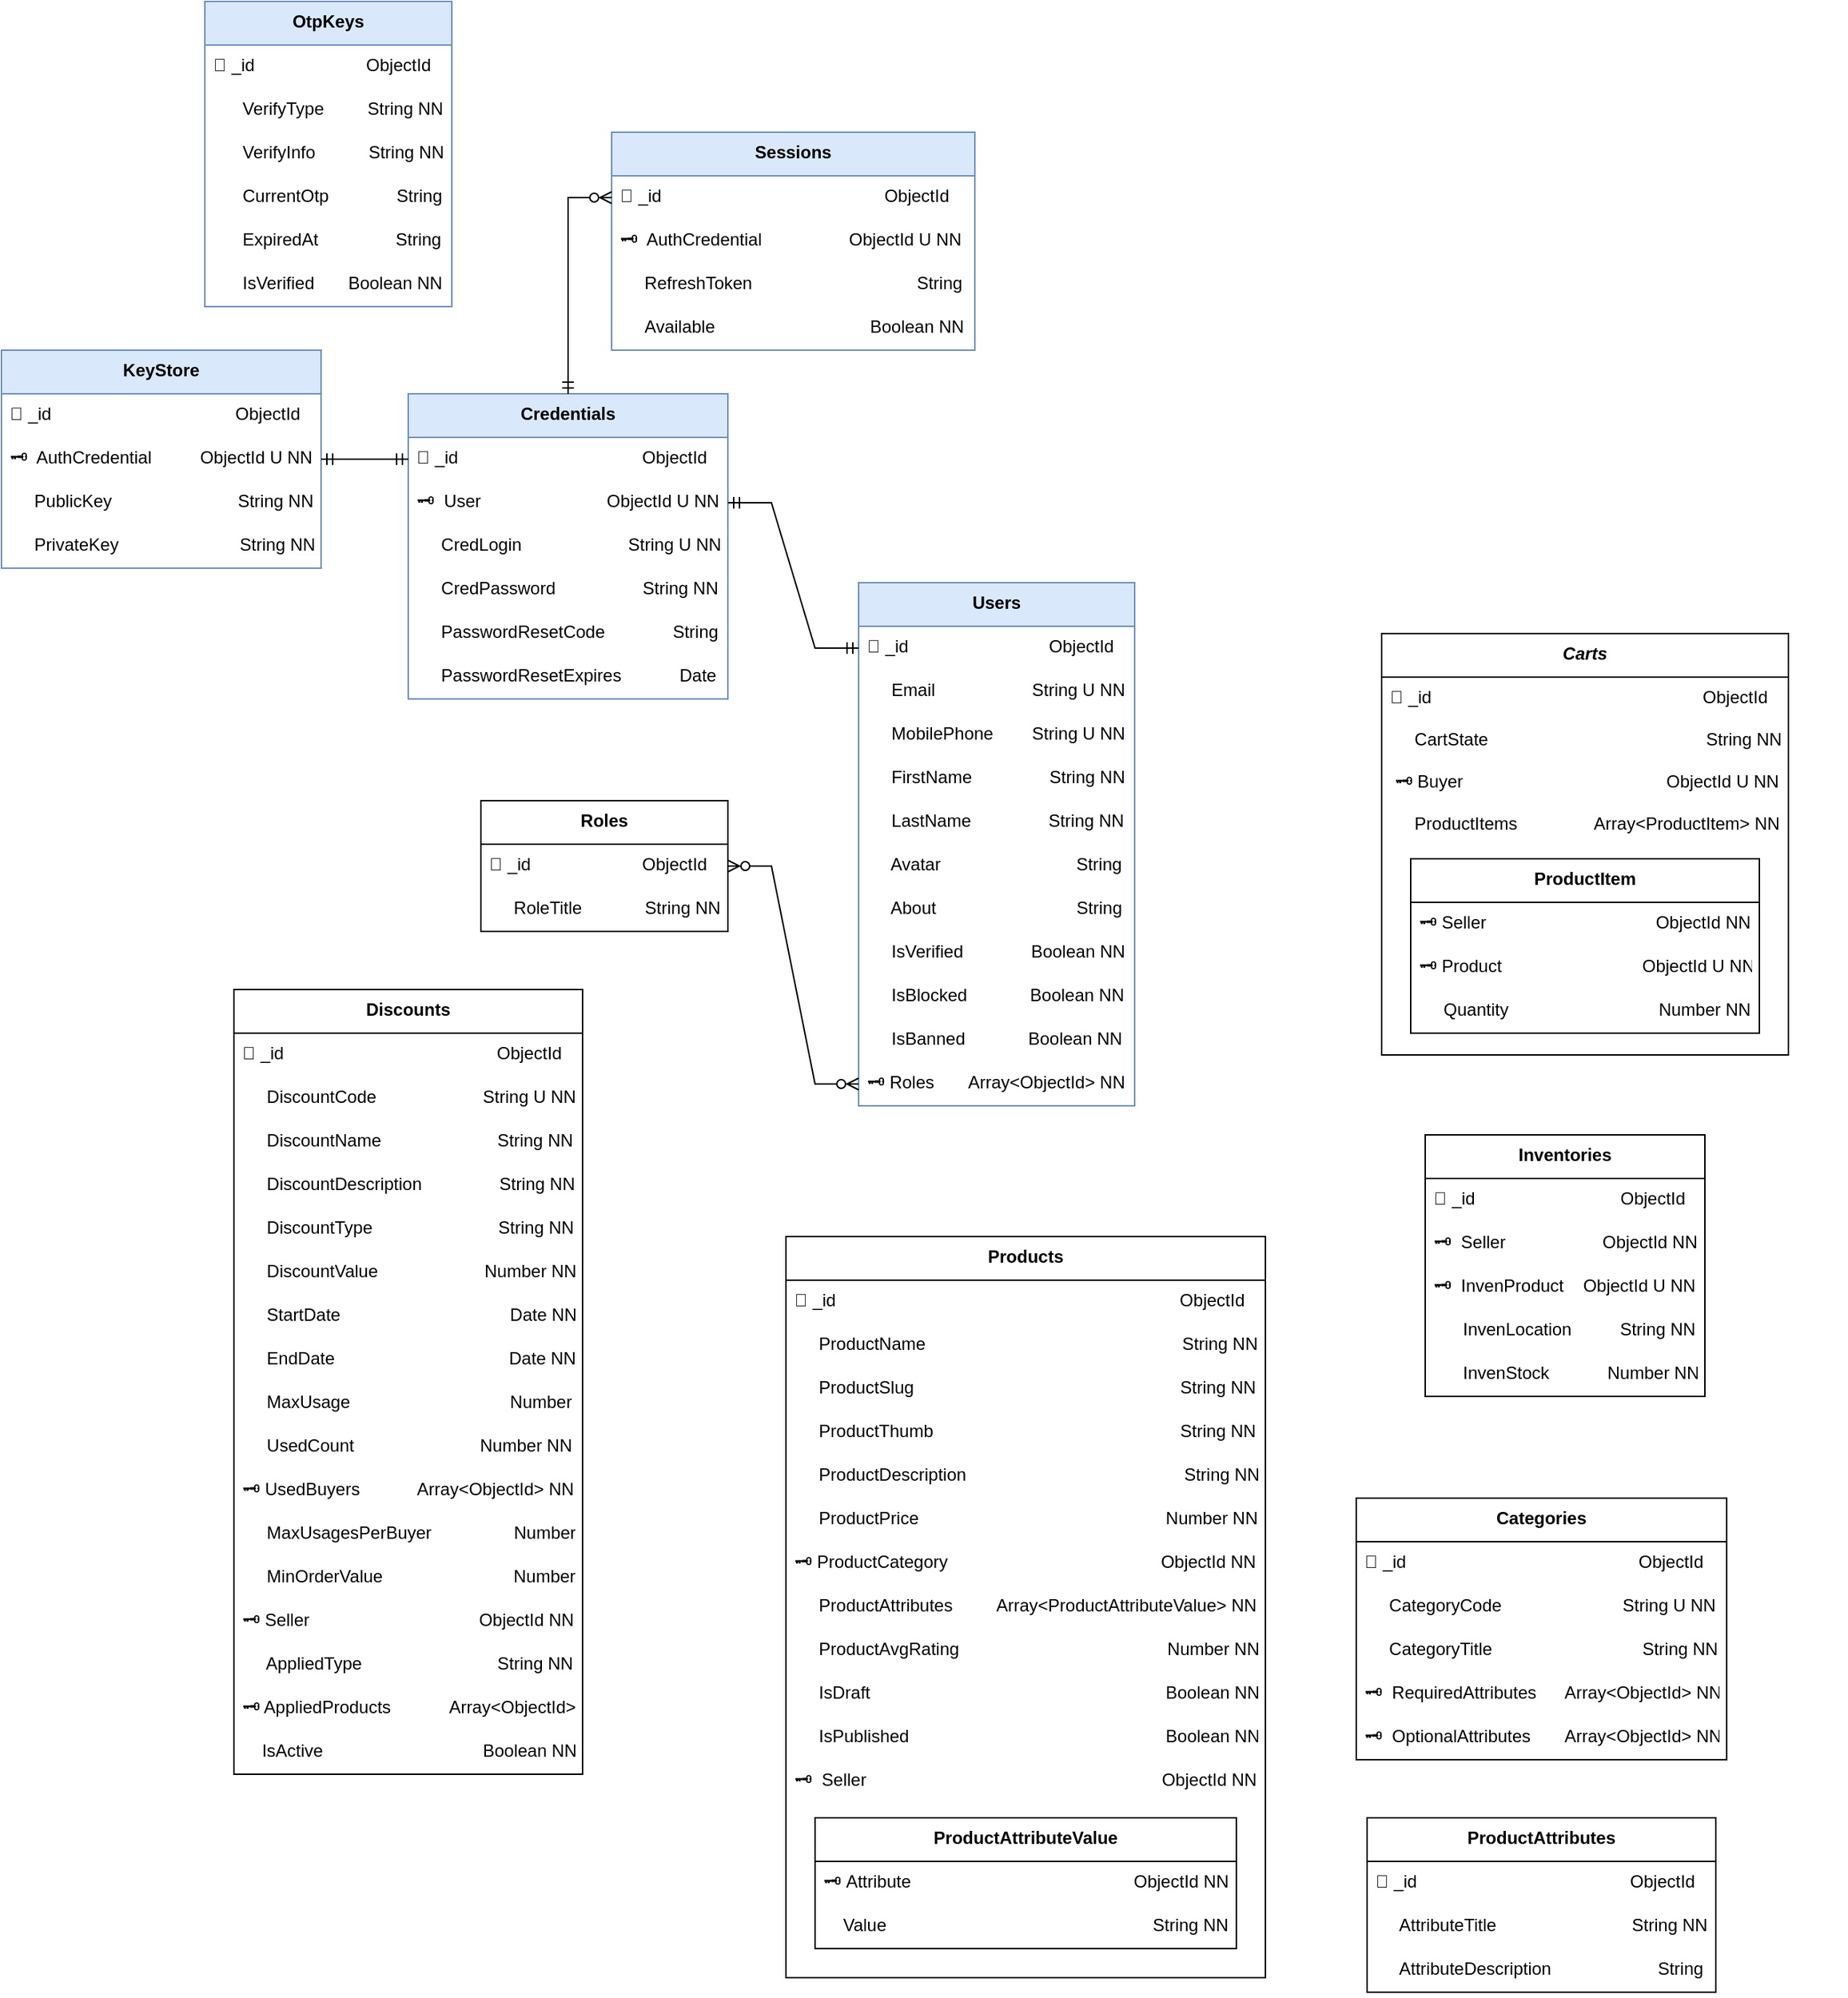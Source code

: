 <mxfile version="24.1.0" type="device">
  <diagram id="C5RBs43oDa-KdzZeNtuy" name="Page-1">
    <mxGraphModel dx="2967" dy="786" grid="1" gridSize="10" guides="1" tooltips="1" connect="1" arrows="1" fold="1" page="1" pageScale="1" pageWidth="827" pageHeight="1169" math="0" shadow="0">
      <root>
        <mxCell id="WIyWlLk6GJQsqaUBKTNV-0" />
        <mxCell id="WIyWlLk6GJQsqaUBKTNV-1" parent="WIyWlLk6GJQsqaUBKTNV-0" />
        <mxCell id="zkfFHV4jXpPFQw0GAbJ--0" value="Users" style="swimlane;fontStyle=1;align=center;verticalAlign=top;childLayout=stackLayout;horizontal=1;startSize=30;horizontalStack=0;resizeParent=1;resizeLast=0;collapsible=1;marginBottom=0;rounded=0;shadow=0;strokeWidth=1;fillColor=#dae8fc;strokeColor=#6c8ebf;" parent="WIyWlLk6GJQsqaUBKTNV-1" vertex="1">
          <mxGeometry x="-870" y="480" width="190" height="360" as="geometry">
            <mxRectangle x="160" y="80" width="160" height="40" as="alternateBounds" />
          </mxGeometry>
        </mxCell>
        <mxCell id="92OMf8hMU-O1S_lxL7qg-37" value="🔑 _id                             ObjectId  " style="text;align=left;verticalAlign=top;spacingLeft=4;spacingRight=4;overflow=hidden;rotatable=0;points=[[0,0.5],[1,0.5]];portConstraint=eastwest;" parent="zkfFHV4jXpPFQw0GAbJ--0" vertex="1">
          <mxGeometry y="30" width="190" height="30" as="geometry" />
        </mxCell>
        <mxCell id="BMpiNezJThqF7unWmKYK-8" value="     Email                    String U NN" style="text;align=left;verticalAlign=top;spacingLeft=4;spacingRight=4;overflow=hidden;rotatable=0;points=[[0,0.5],[1,0.5]];portConstraint=eastwest;" parent="zkfFHV4jXpPFQw0GAbJ--0" vertex="1">
          <mxGeometry y="60" width="190" height="30" as="geometry" />
        </mxCell>
        <mxCell id="BMpiNezJThqF7unWmKYK-13" value="     MobilePhone        String U NN" style="text;align=left;verticalAlign=top;spacingLeft=4;spacingRight=4;overflow=hidden;rotatable=0;points=[[0,0.5],[1,0.5]];portConstraint=eastwest;" parent="zkfFHV4jXpPFQw0GAbJ--0" vertex="1">
          <mxGeometry y="90" width="190" height="30" as="geometry" />
        </mxCell>
        <mxCell id="BMpiNezJThqF7unWmKYK-4" value="     FirstName                String NN" style="text;align=left;verticalAlign=top;spacingLeft=4;spacingRight=4;overflow=hidden;rotatable=0;points=[[0,0.5],[1,0.5]];portConstraint=eastwest;" parent="zkfFHV4jXpPFQw0GAbJ--0" vertex="1">
          <mxGeometry y="120" width="190" height="30" as="geometry" />
        </mxCell>
        <mxCell id="BMpiNezJThqF7unWmKYK-5" value="     LastName                String NN" style="text;align=left;verticalAlign=top;spacingLeft=4;spacingRight=4;overflow=hidden;rotatable=0;points=[[0,0.5],[1,0.5]];portConstraint=eastwest;" parent="zkfFHV4jXpPFQw0GAbJ--0" vertex="1">
          <mxGeometry y="150" width="190" height="30" as="geometry" />
        </mxCell>
        <mxCell id="BMpiNezJThqF7unWmKYK-6" value="     Avatar                            String " style="text;align=left;verticalAlign=top;spacingLeft=4;spacingRight=4;overflow=hidden;rotatable=0;points=[[0,0.5],[1,0.5]];portConstraint=eastwest;" parent="zkfFHV4jXpPFQw0GAbJ--0" vertex="1">
          <mxGeometry y="180" width="190" height="30" as="geometry" />
        </mxCell>
        <mxCell id="BMpiNezJThqF7unWmKYK-7" value="     About                             String " style="text;align=left;verticalAlign=top;spacingLeft=4;spacingRight=4;overflow=hidden;rotatable=0;points=[[0,0.5],[1,0.5]];portConstraint=eastwest;" parent="zkfFHV4jXpPFQw0GAbJ--0" vertex="1">
          <mxGeometry y="210" width="190" height="30" as="geometry" />
        </mxCell>
        <mxCell id="BMpiNezJThqF7unWmKYK-9" value="     IsVerified              Boolean NN" style="text;align=left;verticalAlign=top;spacingLeft=4;spacingRight=4;overflow=hidden;rotatable=0;points=[[0,0.5],[1,0.5]];portConstraint=eastwest;" parent="zkfFHV4jXpPFQw0GAbJ--0" vertex="1">
          <mxGeometry y="240" width="190" height="30" as="geometry" />
        </mxCell>
        <mxCell id="BMpiNezJThqF7unWmKYK-12" value="     IsBlocked             Boolean NN" style="text;align=left;verticalAlign=top;spacingLeft=4;spacingRight=4;overflow=hidden;rotatable=0;points=[[0,0.5],[1,0.5]];portConstraint=eastwest;" parent="zkfFHV4jXpPFQw0GAbJ--0" vertex="1">
          <mxGeometry y="270" width="190" height="30" as="geometry" />
        </mxCell>
        <mxCell id="BMpiNezJThqF7unWmKYK-11" value="     IsBanned             Boolean NN" style="text;align=left;verticalAlign=top;spacingLeft=4;spacingRight=4;overflow=hidden;rotatable=0;points=[[0,0.5],[1,0.5]];portConstraint=eastwest;" parent="zkfFHV4jXpPFQw0GAbJ--0" vertex="1">
          <mxGeometry y="300" width="190" height="30" as="geometry" />
        </mxCell>
        <mxCell id="BMpiNezJThqF7unWmKYK-10" value="🗝 Roles       Array&lt;ObjectId&gt; NN" style="text;align=left;verticalAlign=top;spacingLeft=4;spacingRight=4;overflow=hidden;rotatable=0;points=[[0,0.5],[1,0.5]];portConstraint=eastwest;" parent="zkfFHV4jXpPFQw0GAbJ--0" vertex="1">
          <mxGeometry y="330" width="190" height="30" as="geometry" />
        </mxCell>
        <mxCell id="lzlX85QgxQaSngOFVRIw-0" value="Roles" style="swimlane;fontStyle=1;align=center;verticalAlign=top;childLayout=stackLayout;horizontal=1;startSize=30;horizontalStack=0;resizeParent=1;resizeLast=0;collapsible=1;marginBottom=0;rounded=0;shadow=0;strokeWidth=1;" parent="WIyWlLk6GJQsqaUBKTNV-1" vertex="1">
          <mxGeometry x="-1130" y="630" width="170" height="90" as="geometry">
            <mxRectangle x="360" y="80" width="160" height="40" as="alternateBounds" />
          </mxGeometry>
        </mxCell>
        <mxCell id="92OMf8hMU-O1S_lxL7qg-32" value="🔑 _id                       ObjectId  " style="text;align=left;verticalAlign=top;spacingLeft=4;spacingRight=4;overflow=hidden;rotatable=0;points=[[0,0.5],[1,0.5]];portConstraint=eastwest;" parent="lzlX85QgxQaSngOFVRIw-0" vertex="1">
          <mxGeometry y="30" width="170" height="30" as="geometry" />
        </mxCell>
        <mxCell id="lzlX85QgxQaSngOFVRIw-2" value="     RoleTitle             String NN" style="text;align=left;verticalAlign=top;spacingLeft=4;spacingRight=4;overflow=hidden;rotatable=0;points=[[0,0.5],[1,0.5]];portConstraint=eastwest;" parent="lzlX85QgxQaSngOFVRIw-0" vertex="1">
          <mxGeometry y="60" width="170" height="30" as="geometry" />
        </mxCell>
        <mxCell id="1vI2yEP9vVO588PLouON-0" value="KeyStore" style="swimlane;fontStyle=1;align=center;verticalAlign=top;childLayout=stackLayout;horizontal=1;startSize=30;horizontalStack=0;resizeParent=1;resizeLast=0;collapsible=1;marginBottom=0;rounded=0;shadow=0;strokeWidth=1;fillColor=#dae8fc;strokeColor=#6c8ebf;" parent="WIyWlLk6GJQsqaUBKTNV-1" vertex="1">
          <mxGeometry x="-1460" y="320" width="220" height="150" as="geometry">
            <mxRectangle x="360" y="160" width="160" height="40" as="alternateBounds" />
          </mxGeometry>
        </mxCell>
        <mxCell id="92OMf8hMU-O1S_lxL7qg-34" value="🔑 _id                                      ObjectId              " style="text;align=left;verticalAlign=top;spacingLeft=4;spacingRight=4;overflow=hidden;rotatable=0;points=[[0,0.5],[1,0.5]];portConstraint=eastwest;" parent="1vI2yEP9vVO588PLouON-0" vertex="1">
          <mxGeometry y="30" width="220" height="30" as="geometry" />
        </mxCell>
        <mxCell id="92OMf8hMU-O1S_lxL7qg-36" value="🗝  AuthCredential          ObjectId U NN" style="text;align=left;verticalAlign=top;spacingLeft=4;spacingRight=4;overflow=hidden;rotatable=0;points=[[0,0.5],[1,0.5]];portConstraint=eastwest;fontStyle=0" parent="1vI2yEP9vVO588PLouON-0" vertex="1">
          <mxGeometry y="60" width="220" height="30" as="geometry" />
        </mxCell>
        <mxCell id="1vI2yEP9vVO588PLouON-8" value="      PublicKey                          String NN" style="text;align=left;verticalAlign=top;spacingLeft=4;spacingRight=4;overflow=hidden;rotatable=0;points=[[0,0.5],[1,0.5]];portConstraint=eastwest;" parent="1vI2yEP9vVO588PLouON-0" vertex="1">
          <mxGeometry y="90" width="220" height="30" as="geometry" />
        </mxCell>
        <mxCell id="1vI2yEP9vVO588PLouON-9" value="     PrivateKey                         String NN" style="text;align=left;verticalAlign=top;spacingLeft=4;spacingRight=4;overflow=hidden;rotatable=0;points=[[0,0.5],[1,0.5]];portConstraint=eastwest;" parent="1vI2yEP9vVO588PLouON-0" vertex="1">
          <mxGeometry y="120" width="220" height="30" as="geometry" />
        </mxCell>
        <mxCell id="1vI2yEP9vVO588PLouON-3" value="Sessions" style="swimlane;fontStyle=1;align=center;verticalAlign=top;childLayout=stackLayout;horizontal=1;startSize=30;horizontalStack=0;resizeParent=1;resizeLast=0;collapsible=1;marginBottom=0;rounded=0;shadow=0;strokeWidth=1;fillColor=#dae8fc;strokeColor=#6c8ebf;" parent="WIyWlLk6GJQsqaUBKTNV-1" vertex="1">
          <mxGeometry x="-1040" y="170" width="250" height="150" as="geometry">
            <mxRectangle x="360" y="160" width="160" height="40" as="alternateBounds" />
          </mxGeometry>
        </mxCell>
        <mxCell id="92OMf8hMU-O1S_lxL7qg-30" value="🔑 _id                                              ObjectId  " style="text;align=left;verticalAlign=top;spacingLeft=4;spacingRight=4;overflow=hidden;rotatable=0;points=[[0,0.5],[1,0.5]];portConstraint=eastwest;" parent="1vI2yEP9vVO588PLouON-3" vertex="1">
          <mxGeometry y="30" width="250" height="30" as="geometry" />
        </mxCell>
        <mxCell id="92OMf8hMU-O1S_lxL7qg-31" value="🗝  AuthCredential                  ObjectId U NN" style="text;align=left;verticalAlign=top;spacingLeft=4;spacingRight=4;overflow=hidden;rotatable=0;points=[[0,0.5],[1,0.5]];portConstraint=eastwest;" parent="1vI2yEP9vVO588PLouON-3" vertex="1">
          <mxGeometry y="60" width="250" height="30" as="geometry" />
        </mxCell>
        <mxCell id="1vI2yEP9vVO588PLouON-6" value="      RefreshToken                                  String" style="text;align=left;verticalAlign=top;spacingLeft=4;spacingRight=4;overflow=hidden;rotatable=0;points=[[0,0.5],[1,0.5]];portConstraint=eastwest;" parent="1vI2yEP9vVO588PLouON-3" vertex="1">
          <mxGeometry y="90" width="250" height="30" as="geometry" />
        </mxCell>
        <mxCell id="1vI2yEP9vVO588PLouON-7" value="     Available                                Boolean NN" style="text;align=left;verticalAlign=top;spacingLeft=4;spacingRight=4;overflow=hidden;rotatable=0;points=[[0,0.5],[1,0.5]];portConstraint=eastwest;" parent="1vI2yEP9vVO588PLouON-3" vertex="1">
          <mxGeometry y="120" width="250" height="30" as="geometry" />
        </mxCell>
        <mxCell id="1vI2yEP9vVO588PLouON-10" value="OtpKeys" style="swimlane;fontStyle=1;align=center;verticalAlign=top;childLayout=stackLayout;horizontal=1;startSize=30;horizontalStack=0;resizeParent=1;resizeLast=0;collapsible=1;marginBottom=0;rounded=0;shadow=0;strokeWidth=1;movable=1;resizable=1;rotatable=1;deletable=1;editable=1;locked=0;connectable=1;fillColor=#dae8fc;strokeColor=#6c8ebf;" parent="WIyWlLk6GJQsqaUBKTNV-1" vertex="1">
          <mxGeometry x="-1320" y="80" width="170" height="210" as="geometry">
            <mxRectangle x="560" y="160" width="160" height="40" as="alternateBounds" />
          </mxGeometry>
        </mxCell>
        <mxCell id="1vI2yEP9vVO588PLouON-11" value="🔑 _id                       ObjectId              " style="text;align=left;verticalAlign=top;spacingLeft=4;spacingRight=4;overflow=hidden;rotatable=0;points=[[0,0.5],[1,0.5]];portConstraint=eastwest;" parent="1vI2yEP9vVO588PLouON-10" vertex="1">
          <mxGeometry y="30" width="170" height="30" as="geometry" />
        </mxCell>
        <mxCell id="W__1Em8nSvosEFzqcnbd-7" value="      VerifyType         String NN" style="text;align=left;verticalAlign=top;spacingLeft=4;spacingRight=4;overflow=hidden;rotatable=0;points=[[0,0.5],[1,0.5]];portConstraint=eastwest;" parent="1vI2yEP9vVO588PLouON-10" vertex="1">
          <mxGeometry y="60" width="170" height="30" as="geometry" />
        </mxCell>
        <mxCell id="92OMf8hMU-O1S_lxL7qg-21" value="      VerifyInfo           String NN" style="text;align=left;verticalAlign=top;spacingLeft=4;spacingRight=4;overflow=hidden;rotatable=0;points=[[0,0.5],[1,0.5]];portConstraint=eastwest;" parent="1vI2yEP9vVO588PLouON-10" vertex="1">
          <mxGeometry y="90" width="170" height="30" as="geometry" />
        </mxCell>
        <mxCell id="92OMf8hMU-O1S_lxL7qg-22" value="      CurrentOtp              String" style="text;align=left;verticalAlign=top;spacingLeft=4;spacingRight=4;overflow=hidden;rotatable=0;points=[[0,0.5],[1,0.5]];portConstraint=eastwest;" parent="1vI2yEP9vVO588PLouON-10" vertex="1">
          <mxGeometry y="120" width="170" height="30" as="geometry" />
        </mxCell>
        <mxCell id="1vI2yEP9vVO588PLouON-14" value="      ExpiredAt                String" style="text;align=left;verticalAlign=top;spacingLeft=4;spacingRight=4;overflow=hidden;rotatable=0;points=[[0,0.5],[1,0.5]];portConstraint=eastwest;" parent="1vI2yEP9vVO588PLouON-10" vertex="1">
          <mxGeometry y="150" width="170" height="30" as="geometry" />
        </mxCell>
        <mxCell id="1vI2yEP9vVO588PLouON-15" value="      IsVerified       Boolean NN" style="text;align=left;verticalAlign=top;spacingLeft=4;spacingRight=4;overflow=hidden;rotatable=0;points=[[0,0.5],[1,0.5]];portConstraint=eastwest;" parent="1vI2yEP9vVO588PLouON-10" vertex="1">
          <mxGeometry y="180" width="170" height="30" as="geometry" />
        </mxCell>
        <mxCell id="1vI2yEP9vVO588PLouON-47" value="Credentials" style="swimlane;fontStyle=1;align=center;verticalAlign=top;childLayout=stackLayout;horizontal=1;startSize=30;horizontalStack=0;resizeParent=1;resizeLast=0;collapsible=1;marginBottom=0;rounded=0;shadow=0;strokeWidth=1;fillColor=#dae8fc;strokeColor=#6c8ebf;" parent="WIyWlLk6GJQsqaUBKTNV-1" vertex="1">
          <mxGeometry x="-1180" y="350" width="220" height="210" as="geometry">
            <mxRectangle x="360" y="160" width="160" height="40" as="alternateBounds" />
          </mxGeometry>
        </mxCell>
        <mxCell id="92OMf8hMU-O1S_lxL7qg-28" value="🔑 _id                                      ObjectId              " style="text;align=left;verticalAlign=top;spacingLeft=4;spacingRight=4;overflow=hidden;rotatable=0;points=[[0,0.5],[1,0.5]];portConstraint=eastwest;" parent="1vI2yEP9vVO588PLouON-47" vertex="1">
          <mxGeometry y="30" width="220" height="30" as="geometry" />
        </mxCell>
        <mxCell id="1vI2yEP9vVO588PLouON-49" value="🗝  User                          ObjectId U NN" style="text;align=left;verticalAlign=top;spacingLeft=4;spacingRight=4;overflow=hidden;rotatable=0;points=[[0,0.5],[1,0.5]];portConstraint=eastwest;" parent="1vI2yEP9vVO588PLouON-47" vertex="1">
          <mxGeometry y="60" width="220" height="30" as="geometry" />
        </mxCell>
        <mxCell id="1vI2yEP9vVO588PLouON-50" value="     CredLogin                      String U NN    " style="text;align=left;verticalAlign=top;spacingLeft=4;spacingRight=4;overflow=hidden;rotatable=0;points=[[0,0.5],[1,0.5]];portConstraint=eastwest;" parent="1vI2yEP9vVO588PLouON-47" vertex="1">
          <mxGeometry y="90" width="220" height="30" as="geometry" />
        </mxCell>
        <mxCell id="1vI2yEP9vVO588PLouON-52" value="     CredPassword                  String NN" style="text;align=left;verticalAlign=top;spacingLeft=4;spacingRight=4;overflow=hidden;rotatable=0;points=[[0,0.5],[1,0.5]];portConstraint=eastwest;" parent="1vI2yEP9vVO588PLouON-47" vertex="1">
          <mxGeometry y="120" width="220" height="30" as="geometry" />
        </mxCell>
        <mxCell id="1vI2yEP9vVO588PLouON-53" value="     PasswordResetCode              String" style="text;align=left;verticalAlign=top;spacingLeft=4;spacingRight=4;overflow=hidden;rotatable=0;points=[[0,0.5],[1,0.5]];portConstraint=eastwest;" parent="1vI2yEP9vVO588PLouON-47" vertex="1">
          <mxGeometry y="150" width="220" height="30" as="geometry" />
        </mxCell>
        <mxCell id="1vI2yEP9vVO588PLouON-51" value="     PasswordResetExpires            Date" style="text;align=left;verticalAlign=top;spacingLeft=4;spacingRight=4;overflow=hidden;rotatable=0;points=[[0,0.5],[1,0.5]];portConstraint=eastwest;" parent="1vI2yEP9vVO588PLouON-47" vertex="1">
          <mxGeometry y="180" width="220" height="30" as="geometry" />
        </mxCell>
        <mxCell id="1vI2yEP9vVO588PLouON-94" value="Discounts" style="swimlane;fontStyle=1;align=center;verticalAlign=top;childLayout=stackLayout;horizontal=1;startSize=30;horizontalStack=0;resizeParent=1;resizeLast=0;collapsible=1;marginBottom=0;rounded=0;shadow=0;strokeWidth=1;" parent="WIyWlLk6GJQsqaUBKTNV-1" vertex="1">
          <mxGeometry x="-1300" y="760" width="240" height="540" as="geometry">
            <mxRectangle x="160" y="80" width="160" height="40" as="alternateBounds" />
          </mxGeometry>
        </mxCell>
        <mxCell id="92OMf8hMU-O1S_lxL7qg-40" value="🔑 _id                                            ObjectId  " style="text;align=left;verticalAlign=top;spacingLeft=4;spacingRight=4;overflow=hidden;rotatable=0;points=[[0,0.5],[1,0.5]];portConstraint=eastwest;" parent="1vI2yEP9vVO588PLouON-94" vertex="1">
          <mxGeometry y="30" width="240" height="30" as="geometry" />
        </mxCell>
        <mxCell id="1vI2yEP9vVO588PLouON-96" value="     DiscountCode                      String U NN" style="text;align=left;verticalAlign=top;spacingLeft=4;spacingRight=4;overflow=hidden;rotatable=0;points=[[0,0.5],[1,0.5]];portConstraint=eastwest;" parent="1vI2yEP9vVO588PLouON-94" vertex="1">
          <mxGeometry y="60" width="240" height="30" as="geometry" />
        </mxCell>
        <mxCell id="1vI2yEP9vVO588PLouON-97" value="     DiscountName                        String NN" style="text;align=left;verticalAlign=top;spacingLeft=4;spacingRight=4;overflow=hidden;rotatable=0;points=[[0,0.5],[1,0.5]];portConstraint=eastwest;" parent="1vI2yEP9vVO588PLouON-94" vertex="1">
          <mxGeometry y="90" width="240" height="30" as="geometry" />
        </mxCell>
        <mxCell id="1vI2yEP9vVO588PLouON-98" value="     DiscountDescription                String NN" style="text;align=left;verticalAlign=top;spacingLeft=4;spacingRight=4;overflow=hidden;rotatable=0;points=[[0,0.5],[1,0.5]];portConstraint=eastwest;" parent="1vI2yEP9vVO588PLouON-94" vertex="1">
          <mxGeometry y="120" width="240" height="30" as="geometry" />
        </mxCell>
        <mxCell id="1vI2yEP9vVO588PLouON-99" value="     DiscountType                          String NN" style="text;align=left;verticalAlign=top;spacingLeft=4;spacingRight=4;overflow=hidden;rotatable=0;points=[[0,0.5],[1,0.5]];portConstraint=eastwest;" parent="1vI2yEP9vVO588PLouON-94" vertex="1">
          <mxGeometry y="150" width="240" height="30" as="geometry" />
        </mxCell>
        <mxCell id="1vI2yEP9vVO588PLouON-100" value="     DiscountValue                      Number NN" style="text;align=left;verticalAlign=top;spacingLeft=4;spacingRight=4;overflow=hidden;rotatable=0;points=[[0,0.5],[1,0.5]];portConstraint=eastwest;" parent="1vI2yEP9vVO588PLouON-94" vertex="1">
          <mxGeometry y="180" width="240" height="30" as="geometry" />
        </mxCell>
        <mxCell id="1vI2yEP9vVO588PLouON-101" value="     StartDate                                   Date NN" style="text;align=left;verticalAlign=top;spacingLeft=4;spacingRight=4;overflow=hidden;rotatable=0;points=[[0,0.5],[1,0.5]];portConstraint=eastwest;" parent="1vI2yEP9vVO588PLouON-94" vertex="1">
          <mxGeometry y="210" width="240" height="30" as="geometry" />
        </mxCell>
        <mxCell id="1vI2yEP9vVO588PLouON-102" value="     EndDate                                    Date NN" style="text;align=left;verticalAlign=top;spacingLeft=4;spacingRight=4;overflow=hidden;rotatable=0;points=[[0,0.5],[1,0.5]];portConstraint=eastwest;" parent="1vI2yEP9vVO588PLouON-94" vertex="1">
          <mxGeometry y="240" width="240" height="30" as="geometry" />
        </mxCell>
        <mxCell id="1vI2yEP9vVO588PLouON-103" value="     MaxUsage                                 Number" style="text;align=left;verticalAlign=top;spacingLeft=4;spacingRight=4;overflow=hidden;rotatable=0;points=[[0,0.5],[1,0.5]];portConstraint=eastwest;" parent="1vI2yEP9vVO588PLouON-94" vertex="1">
          <mxGeometry y="270" width="240" height="30" as="geometry" />
        </mxCell>
        <mxCell id="1vI2yEP9vVO588PLouON-104" value="     UsedCount                          Number NN" style="text;align=left;verticalAlign=top;spacingLeft=4;spacingRight=4;overflow=hidden;rotatable=0;points=[[0,0.5],[1,0.5]];portConstraint=eastwest;" parent="1vI2yEP9vVO588PLouON-94" vertex="1">
          <mxGeometry y="300" width="240" height="30" as="geometry" />
        </mxCell>
        <mxCell id="1vI2yEP9vVO588PLouON-105" value="🗝 UsedBuyers            Array&lt;ObjectId&gt; NN" style="text;align=left;verticalAlign=top;spacingLeft=4;spacingRight=4;overflow=hidden;rotatable=0;points=[[0,0.5],[1,0.5]];portConstraint=eastwest;" parent="1vI2yEP9vVO588PLouON-94" vertex="1">
          <mxGeometry y="330" width="240" height="30" as="geometry" />
        </mxCell>
        <mxCell id="1vI2yEP9vVO588PLouON-119" value="     MaxUsagesPerBuyer                 Number " style="text;align=left;verticalAlign=top;spacingLeft=4;spacingRight=4;overflow=hidden;rotatable=0;points=[[0,0.5],[1,0.5]];portConstraint=eastwest;" parent="1vI2yEP9vVO588PLouON-94" vertex="1">
          <mxGeometry y="360" width="240" height="30" as="geometry" />
        </mxCell>
        <mxCell id="1vI2yEP9vVO588PLouON-120" value="     MinOrderValue                           Number" style="text;align=left;verticalAlign=top;spacingLeft=4;spacingRight=4;overflow=hidden;rotatable=0;points=[[0,0.5],[1,0.5]];portConstraint=eastwest;" parent="1vI2yEP9vVO588PLouON-94" vertex="1">
          <mxGeometry y="390" width="240" height="30" as="geometry" />
        </mxCell>
        <mxCell id="1vI2yEP9vVO588PLouON-121" value="🗝 Seller                                   ObjectId NN" style="text;align=left;verticalAlign=top;spacingLeft=4;spacingRight=4;overflow=hidden;rotatable=0;points=[[0,0.5],[1,0.5]];portConstraint=eastwest;" parent="1vI2yEP9vVO588PLouON-94" vertex="1">
          <mxGeometry y="420" width="240" height="30" as="geometry" />
        </mxCell>
        <mxCell id="1vI2yEP9vVO588PLouON-123" value="     AppliedType                            String NN" style="text;align=left;verticalAlign=top;spacingLeft=4;spacingRight=4;overflow=hidden;rotatable=0;points=[[0,0.5],[1,0.5]];portConstraint=eastwest;" parent="1vI2yEP9vVO588PLouON-94" vertex="1">
          <mxGeometry y="450" width="240" height="30" as="geometry" />
        </mxCell>
        <mxCell id="1vI2yEP9vVO588PLouON-124" value="🗝 AppliedProducts            Array&lt;ObjectId&gt;" style="text;align=left;verticalAlign=top;spacingLeft=4;spacingRight=4;overflow=hidden;rotatable=0;points=[[0,0.5],[1,0.5]];portConstraint=eastwest;labelBackgroundColor=default;" parent="1vI2yEP9vVO588PLouON-94" vertex="1">
          <mxGeometry y="480" width="240" height="30" as="geometry" />
        </mxCell>
        <mxCell id="1vI2yEP9vVO588PLouON-122" value="    IsActive                                 Boolean NN" style="text;align=left;verticalAlign=top;spacingLeft=4;spacingRight=4;overflow=hidden;rotatable=0;points=[[0,0.5],[1,0.5]];portConstraint=eastwest;" parent="1vI2yEP9vVO588PLouON-94" vertex="1">
          <mxGeometry y="510" width="240" height="30" as="geometry" />
        </mxCell>
        <mxCell id="1vI2yEP9vVO588PLouON-106" value="Inventories" style="swimlane;fontStyle=1;align=center;verticalAlign=top;childLayout=stackLayout;horizontal=1;startSize=30;horizontalStack=0;resizeParent=1;resizeLast=0;collapsible=1;marginBottom=0;rounded=0;shadow=0;strokeWidth=1;" parent="WIyWlLk6GJQsqaUBKTNV-1" vertex="1">
          <mxGeometry x="-480" y="860" width="192.5" height="180" as="geometry">
            <mxRectangle x="160" y="80" width="160" height="40" as="alternateBounds" />
          </mxGeometry>
        </mxCell>
        <mxCell id="92OMf8hMU-O1S_lxL7qg-41" value="🔑 _id                              ObjectId              " style="text;align=left;verticalAlign=top;spacingLeft=4;spacingRight=4;overflow=hidden;rotatable=0;points=[[0,0.5],[1,0.5]];portConstraint=eastwest;" parent="1vI2yEP9vVO588PLouON-106" vertex="1">
          <mxGeometry y="30" width="192.5" height="30" as="geometry" />
        </mxCell>
        <mxCell id="1vI2yEP9vVO588PLouON-110" value="🗝  Seller                    ObjectId NN" style="text;align=left;verticalAlign=top;spacingLeft=4;spacingRight=4;overflow=hidden;rotatable=0;points=[[0,0.5],[1,0.5]];portConstraint=eastwest;" parent="1vI2yEP9vVO588PLouON-106" vertex="1">
          <mxGeometry y="60" width="192.5" height="30" as="geometry" />
        </mxCell>
        <mxCell id="1vI2yEP9vVO588PLouON-108" value="🗝  InvenProduct    ObjectId U NN" style="text;align=left;verticalAlign=top;spacingLeft=4;spacingRight=4;overflow=hidden;rotatable=0;points=[[0,0.5],[1,0.5]];portConstraint=eastwest;" parent="1vI2yEP9vVO588PLouON-106" vertex="1">
          <mxGeometry y="90" width="192.5" height="30" as="geometry" />
        </mxCell>
        <mxCell id="1vI2yEP9vVO588PLouON-109" value="      InvenLocation          String NN" style="text;align=left;verticalAlign=top;spacingLeft=4;spacingRight=4;overflow=hidden;rotatable=0;points=[[0,0.5],[1,0.5]];portConstraint=eastwest;" parent="1vI2yEP9vVO588PLouON-106" vertex="1">
          <mxGeometry y="120" width="192.5" height="30" as="geometry" />
        </mxCell>
        <mxCell id="1vI2yEP9vVO588PLouON-125" value="      InvenStock            Number NN" style="text;align=left;verticalAlign=top;spacingLeft=4;spacingRight=4;overflow=hidden;rotatable=0;points=[[0,0.5],[1,0.5]];portConstraint=eastwest;" parent="1vI2yEP9vVO588PLouON-106" vertex="1">
          <mxGeometry y="150" width="192.5" height="30" as="geometry" />
        </mxCell>
        <mxCell id="fVxHkvEn31yYPeziC3Np-0" value="ProductAttributes" style="swimlane;fontStyle=1;align=center;verticalAlign=top;childLayout=stackLayout;horizontal=1;startSize=30;horizontalStack=0;resizeParent=1;resizeLast=0;collapsible=1;marginBottom=0;rounded=0;shadow=0;strokeWidth=1;direction=east;" parent="WIyWlLk6GJQsqaUBKTNV-1" vertex="1">
          <mxGeometry x="-520" y="1330" width="240" height="120" as="geometry">
            <mxRectangle x="360" y="80" width="160" height="40" as="alternateBounds" />
          </mxGeometry>
        </mxCell>
        <mxCell id="92OMf8hMU-O1S_lxL7qg-43" value="🔑 _id                                            ObjectId  " style="text;align=left;verticalAlign=top;spacingLeft=4;spacingRight=4;overflow=hidden;rotatable=0;points=[[0,0.5],[1,0.5]];portConstraint=eastwest;" parent="fVxHkvEn31yYPeziC3Np-0" vertex="1">
          <mxGeometry y="30" width="240" height="30" as="geometry" />
        </mxCell>
        <mxCell id="fVxHkvEn31yYPeziC3Np-2" value="     AttributeTitle                            String NN" style="text;align=left;verticalAlign=top;spacingLeft=4;spacingRight=4;overflow=hidden;rotatable=0;points=[[0,0.5],[1,0.5]];portConstraint=eastwest;" parent="fVxHkvEn31yYPeziC3Np-0" vertex="1">
          <mxGeometry y="60" width="240" height="30" as="geometry" />
        </mxCell>
        <mxCell id="ua9E77GX3_beYvCG3vuh-1" value="     AttributeDescription                      String" style="text;align=left;verticalAlign=top;spacingLeft=4;spacingRight=4;overflow=hidden;rotatable=0;points=[[0,0.5],[1,0.5]];portConstraint=eastwest;" parent="fVxHkvEn31yYPeziC3Np-0" vertex="1">
          <mxGeometry y="90" width="240" height="30" as="geometry" />
        </mxCell>
        <mxCell id="92OMf8hMU-O1S_lxL7qg-39" value="" style="group" parent="WIyWlLk6GJQsqaUBKTNV-1" vertex="1" connectable="0">
          <mxGeometry x="-510" y="515" width="320" height="290" as="geometry" />
        </mxCell>
        <mxCell id="OR8fF7zQfjaZc29l3bXn-12" value="" style="group" parent="92OMf8hMU-O1S_lxL7qg-39" vertex="1" connectable="0">
          <mxGeometry width="320" height="290" as="geometry" />
        </mxCell>
        <mxCell id="1vI2yEP9vVO588PLouON-54" value="Carts" style="swimlane;fontStyle=3;align=center;verticalAlign=top;childLayout=stackLayout;horizontal=1;startSize=30;horizontalStack=0;resizeParent=1;resizeLast=0;collapsible=1;marginBottom=0;rounded=0;shadow=0;strokeWidth=1;" parent="OR8fF7zQfjaZc29l3bXn-12" vertex="1">
          <mxGeometry width="280" height="290" as="geometry">
            <mxRectangle x="360" y="80" width="160" height="40" as="alternateBounds" />
          </mxGeometry>
        </mxCell>
        <mxCell id="92OMf8hMU-O1S_lxL7qg-38" value="🔑 _id                                                        ObjectId              " style="text;align=left;verticalAlign=top;spacingLeft=4;spacingRight=4;overflow=hidden;rotatable=0;points=[[0,0.5],[1,0.5]];portConstraint=eastwest;" parent="1vI2yEP9vVO588PLouON-54" vertex="1">
          <mxGeometry y="30" width="280" height="29" as="geometry" />
        </mxCell>
        <mxCell id="1vI2yEP9vVO588PLouON-56" value="     CartState                                             String NN" style="text;align=left;verticalAlign=top;spacingLeft=4;spacingRight=4;overflow=hidden;rotatable=0;points=[[0,0.5],[1,0.5]];portConstraint=eastwest;" parent="1vI2yEP9vVO588PLouON-54" vertex="1">
          <mxGeometry y="59" width="280" height="29" as="geometry" />
        </mxCell>
        <mxCell id="1vI2yEP9vVO588PLouON-57" value=" 🗝 Buyer                                          ObjectId U NN" style="text;align=left;verticalAlign=top;spacingLeft=4;spacingRight=4;overflow=hidden;rotatable=0;points=[[0,0.5],[1,0.5]];portConstraint=eastwest;" parent="1vI2yEP9vVO588PLouON-54" vertex="1">
          <mxGeometry y="88" width="280" height="29" as="geometry" />
        </mxCell>
        <mxCell id="1vI2yEP9vVO588PLouON-58" value="     ProductItems                Array&lt;ProductItem&gt; NN" style="text;align=left;verticalAlign=top;spacingLeft=4;spacingRight=4;overflow=hidden;rotatable=0;points=[[0,0.5],[1,0.5]];portConstraint=eastwest;" parent="1vI2yEP9vVO588PLouON-54" vertex="1">
          <mxGeometry y="117" width="280" height="29" as="geometry" />
        </mxCell>
        <mxCell id="1vI2yEP9vVO588PLouON-80" value="ProductItem" style="swimlane;fontStyle=1;align=center;verticalAlign=top;childLayout=stackLayout;horizontal=1;startSize=30;horizontalStack=0;resizeParent=1;resizeLast=0;collapsible=1;marginBottom=0;rounded=0;shadow=0;strokeWidth=1;direction=east;" parent="92OMf8hMU-O1S_lxL7qg-39" vertex="1">
          <mxGeometry x="20" y="155" width="240" height="120" as="geometry">
            <mxRectangle x="360" y="80" width="160" height="40" as="alternateBounds" />
          </mxGeometry>
        </mxCell>
        <mxCell id="1vI2yEP9vVO588PLouON-82" value="🗝 Seller                                   ObjectId NN" style="text;align=left;verticalAlign=top;spacingLeft=4;spacingRight=4;overflow=hidden;rotatable=0;points=[[0,0.5],[1,0.5]];portConstraint=eastwest;" parent="1vI2yEP9vVO588PLouON-80" vertex="1">
          <mxGeometry y="30" width="240" height="30" as="geometry" />
        </mxCell>
        <mxCell id="1vI2yEP9vVO588PLouON-83" value="🗝 Product                             ObjectId U NN" style="text;align=left;verticalAlign=top;spacingLeft=4;spacingRight=4;overflow=hidden;rotatable=0;points=[[0,0.5],[1,0.5]];portConstraint=eastwest;" parent="1vI2yEP9vVO588PLouON-80" vertex="1">
          <mxGeometry y="60" width="240" height="30" as="geometry" />
        </mxCell>
        <mxCell id="1vI2yEP9vVO588PLouON-84" value="     Quantity                               Number NN" style="text;align=left;verticalAlign=top;spacingLeft=4;spacingRight=4;overflow=hidden;rotatable=0;points=[[0,0.5],[1,0.5]];portConstraint=eastwest;" parent="1vI2yEP9vVO588PLouON-80" vertex="1">
          <mxGeometry y="90" width="240" height="30" as="geometry" />
        </mxCell>
        <mxCell id="1vI2yEP9vVO588PLouON-34" value="Categories" style="swimlane;fontStyle=1;align=center;verticalAlign=top;childLayout=stackLayout;horizontal=1;startSize=30;horizontalStack=0;resizeParent=1;resizeLast=0;collapsible=1;marginBottom=0;rounded=0;shadow=0;strokeWidth=1;" parent="WIyWlLk6GJQsqaUBKTNV-1" vertex="1">
          <mxGeometry x="-527.5" y="1110" width="255" height="180" as="geometry">
            <mxRectangle x="360" y="80" width="160" height="40" as="alternateBounds" />
          </mxGeometry>
        </mxCell>
        <mxCell id="92OMf8hMU-O1S_lxL7qg-47" value="🔑 _id                                                ObjectId              " style="text;align=left;verticalAlign=top;spacingLeft=4;spacingRight=4;overflow=hidden;rotatable=0;points=[[0,0.5],[1,0.5]];portConstraint=eastwest;" parent="1vI2yEP9vVO588PLouON-34" vertex="1">
          <mxGeometry y="30" width="255" height="30" as="geometry" />
        </mxCell>
        <mxCell id="W__1Em8nSvosEFzqcnbd-9" value="     CategoryCode                         String U NN" style="text;align=left;verticalAlign=top;spacingLeft=4;spacingRight=4;overflow=hidden;rotatable=0;points=[[0,0.5],[1,0.5]];portConstraint=eastwest;" parent="1vI2yEP9vVO588PLouON-34" vertex="1">
          <mxGeometry y="60" width="255" height="30" as="geometry" />
        </mxCell>
        <mxCell id="1vI2yEP9vVO588PLouON-36" value="     CategoryTitle                               String NN" style="text;align=left;verticalAlign=top;spacingLeft=4;spacingRight=4;overflow=hidden;rotatable=0;points=[[0,0.5],[1,0.5]];portConstraint=eastwest;" parent="1vI2yEP9vVO588PLouON-34" vertex="1">
          <mxGeometry y="90" width="255" height="30" as="geometry" />
        </mxCell>
        <mxCell id="fVxHkvEn31yYPeziC3Np-4" value="🗝  RequiredAttributes      Array&lt;ObjectId&gt; NN" style="text;align=left;verticalAlign=top;spacingLeft=4;spacingRight=4;overflow=hidden;rotatable=0;points=[[0,0.5],[1,0.5]];portConstraint=eastwest;" parent="1vI2yEP9vVO588PLouON-34" vertex="1">
          <mxGeometry y="120" width="255" height="30" as="geometry" />
        </mxCell>
        <mxCell id="ua9E77GX3_beYvCG3vuh-0" value="🗝  OptionalAttributes       Array&lt;ObjectId&gt; NN" style="text;align=left;verticalAlign=top;spacingLeft=4;spacingRight=4;overflow=hidden;rotatable=0;points=[[0,0.5],[1,0.5]];portConstraint=eastwest;" parent="1vI2yEP9vVO588PLouON-34" vertex="1">
          <mxGeometry y="150" width="255" height="30" as="geometry" />
        </mxCell>
        <mxCell id="92OMf8hMU-O1S_lxL7qg-82" value="Products" style="swimlane;fontStyle=1;align=center;verticalAlign=top;childLayout=stackLayout;horizontal=1;startSize=30;horizontalStack=0;resizeParent=1;resizeLast=0;collapsible=1;marginBottom=0;rounded=0;shadow=0;strokeWidth=1;" parent="WIyWlLk6GJQsqaUBKTNV-1" vertex="1">
          <mxGeometry x="-920" y="930" width="330" height="510" as="geometry">
            <mxRectangle x="360" y="80" width="160" height="40" as="alternateBounds" />
          </mxGeometry>
        </mxCell>
        <mxCell id="92OMf8hMU-O1S_lxL7qg-83" value="🔑 _id                                                                       ObjectId" style="text;align=left;verticalAlign=top;spacingLeft=4;spacingRight=4;overflow=hidden;rotatable=0;points=[[0,0.5],[1,0.5]];portConstraint=eastwest;" parent="92OMf8hMU-O1S_lxL7qg-82" vertex="1">
          <mxGeometry y="30" width="330" height="30" as="geometry" />
        </mxCell>
        <mxCell id="92OMf8hMU-O1S_lxL7qg-84" value="     ProductName                                                     String NN" style="text;align=left;verticalAlign=top;spacingLeft=4;spacingRight=4;overflow=hidden;rotatable=0;points=[[0,0.5],[1,0.5]];portConstraint=eastwest;" parent="92OMf8hMU-O1S_lxL7qg-82" vertex="1">
          <mxGeometry y="60" width="330" height="30" as="geometry" />
        </mxCell>
        <mxCell id="92OMf8hMU-O1S_lxL7qg-85" value="     ProductSlug                                                       String NN" style="text;align=left;verticalAlign=top;spacingLeft=4;spacingRight=4;overflow=hidden;rotatable=0;points=[[0,0.5],[1,0.5]];portConstraint=eastwest;" parent="92OMf8hMU-O1S_lxL7qg-82" vertex="1">
          <mxGeometry y="90" width="330" height="30" as="geometry" />
        </mxCell>
        <mxCell id="92OMf8hMU-O1S_lxL7qg-86" value="     ProductThumb                                                   String NN" style="text;align=left;verticalAlign=top;spacingLeft=4;spacingRight=4;overflow=hidden;rotatable=0;points=[[0,0.5],[1,0.5]];portConstraint=eastwest;" parent="92OMf8hMU-O1S_lxL7qg-82" vertex="1">
          <mxGeometry y="120" width="330" height="30" as="geometry" />
        </mxCell>
        <mxCell id="92OMf8hMU-O1S_lxL7qg-87" value="     ProductDescription                                             String NN" style="text;align=left;verticalAlign=top;spacingLeft=4;spacingRight=4;overflow=hidden;rotatable=0;points=[[0,0.5],[1,0.5]];portConstraint=eastwest;" parent="92OMf8hMU-O1S_lxL7qg-82" vertex="1">
          <mxGeometry y="150" width="330" height="30" as="geometry" />
        </mxCell>
        <mxCell id="92OMf8hMU-O1S_lxL7qg-88" value="     ProductPrice                                                   Number NN" style="text;align=left;verticalAlign=top;spacingLeft=4;spacingRight=4;overflow=hidden;rotatable=0;points=[[0,0.5],[1,0.5]];portConstraint=eastwest;" parent="92OMf8hMU-O1S_lxL7qg-82" vertex="1">
          <mxGeometry y="180" width="330" height="30" as="geometry" />
        </mxCell>
        <mxCell id="92OMf8hMU-O1S_lxL7qg-89" value="🗝 ProductCategory                                            ObjectId NN" style="text;align=left;verticalAlign=top;spacingLeft=4;spacingRight=4;overflow=hidden;rotatable=0;points=[[0,0.5],[1,0.5]];portConstraint=eastwest;" parent="92OMf8hMU-O1S_lxL7qg-82" vertex="1">
          <mxGeometry y="210" width="330" height="30" as="geometry" />
        </mxCell>
        <mxCell id="92OMf8hMU-O1S_lxL7qg-94" value="     ProductAttributes         Array&lt;ProductAttributeValue&gt; NN " style="text;align=left;verticalAlign=top;spacingLeft=4;spacingRight=4;overflow=hidden;rotatable=0;points=[[0,0.5],[1,0.5]];portConstraint=eastwest;fontStyle=0" parent="92OMf8hMU-O1S_lxL7qg-82" vertex="1">
          <mxGeometry y="240" width="330" height="30" as="geometry" />
        </mxCell>
        <mxCell id="92OMf8hMU-O1S_lxL7qg-91" value="     ProductAvgRating                                           Number NN" style="text;align=left;verticalAlign=top;spacingLeft=4;spacingRight=4;overflow=hidden;rotatable=0;points=[[0,0.5],[1,0.5]];portConstraint=eastwest;" parent="92OMf8hMU-O1S_lxL7qg-82" vertex="1">
          <mxGeometry y="270" width="330" height="30" as="geometry" />
        </mxCell>
        <mxCell id="92OMf8hMU-O1S_lxL7qg-92" value="     IsDraft                                                             Boolean NN" style="text;align=left;verticalAlign=top;spacingLeft=4;spacingRight=4;overflow=hidden;rotatable=0;points=[[0,0.5],[1,0.5]];portConstraint=eastwest;" parent="92OMf8hMU-O1S_lxL7qg-82" vertex="1">
          <mxGeometry y="300" width="330" height="30" as="geometry" />
        </mxCell>
        <mxCell id="92OMf8hMU-O1S_lxL7qg-93" value="     IsPublished                                                     Boolean NN" style="text;align=left;verticalAlign=top;spacingLeft=4;spacingRight=4;overflow=hidden;rotatable=0;points=[[0,0.5],[1,0.5]];portConstraint=eastwest;" parent="92OMf8hMU-O1S_lxL7qg-82" vertex="1">
          <mxGeometry y="330" width="330" height="30" as="geometry" />
        </mxCell>
        <mxCell id="92OMf8hMU-O1S_lxL7qg-90" value="🗝  Seller                                                             ObjectId NN" style="text;align=left;verticalAlign=top;spacingLeft=4;spacingRight=4;overflow=hidden;rotatable=0;points=[[0,0.5],[1,0.5]];portConstraint=eastwest;" parent="92OMf8hMU-O1S_lxL7qg-82" vertex="1">
          <mxGeometry y="360" width="330" height="30" as="geometry" />
        </mxCell>
        <mxCell id="92OMf8hMU-O1S_lxL7qg-95" value="ProductAttributeValue" style="swimlane;fontStyle=1;align=center;verticalAlign=top;childLayout=stackLayout;horizontal=1;startSize=30;horizontalStack=0;resizeParent=1;resizeLast=0;collapsible=1;marginBottom=0;rounded=0;shadow=0;strokeWidth=1;direction=east;" parent="WIyWlLk6GJQsqaUBKTNV-1" vertex="1">
          <mxGeometry x="-900" y="1330" width="290" height="90" as="geometry">
            <mxRectangle x="360" y="80" width="160" height="40" as="alternateBounds" />
          </mxGeometry>
        </mxCell>
        <mxCell id="92OMf8hMU-O1S_lxL7qg-96" value="🗝 Attribute                                              ObjectId NN" style="text;align=left;verticalAlign=top;spacingLeft=4;spacingRight=4;overflow=hidden;rotatable=0;points=[[0,0.5],[1,0.5]];portConstraint=eastwest;" parent="92OMf8hMU-O1S_lxL7qg-95" vertex="1">
          <mxGeometry y="30" width="290" height="30" as="geometry" />
        </mxCell>
        <mxCell id="92OMf8hMU-O1S_lxL7qg-97" value="    Value                                                       String NN" style="text;align=left;verticalAlign=top;spacingLeft=4;spacingRight=4;overflow=hidden;rotatable=0;points=[[0,0.5],[1,0.5]];portConstraint=eastwest;" parent="92OMf8hMU-O1S_lxL7qg-95" vertex="1">
          <mxGeometry y="60" width="290" height="30" as="geometry" />
        </mxCell>
        <mxCell id="d5IEgcQDyuIGYBe5lmnm-2" value="" style="edgeStyle=entityRelationEdgeStyle;fontSize=12;html=1;endArrow=ERmandOne;startArrow=ERmandOne;rounded=0;exitX=1;exitY=0.5;exitDx=0;exitDy=0;entryX=0;entryY=0.5;entryDx=0;entryDy=0;" edge="1" parent="WIyWlLk6GJQsqaUBKTNV-1" source="1vI2yEP9vVO588PLouON-49" target="92OMf8hMU-O1S_lxL7qg-37">
          <mxGeometry width="100" height="100" relative="1" as="geometry">
            <mxPoint x="-1020" y="470" as="sourcePoint" />
            <mxPoint x="-920" y="370" as="targetPoint" />
          </mxGeometry>
        </mxCell>
        <mxCell id="d5IEgcQDyuIGYBe5lmnm-4" value="" style="fontSize=12;html=1;endArrow=ERzeroToMany;startArrow=ERmandOne;rounded=0;exitX=0.5;exitY=0;exitDx=0;exitDy=0;entryX=0;entryY=0.5;entryDx=0;entryDy=0;edgeStyle=orthogonalEdgeStyle;" edge="1" parent="WIyWlLk6GJQsqaUBKTNV-1" source="1vI2yEP9vVO588PLouON-47" target="92OMf8hMU-O1S_lxL7qg-30">
          <mxGeometry width="100" height="100" relative="1" as="geometry">
            <mxPoint x="-880" y="450" as="sourcePoint" />
            <mxPoint x="-780" y="350" as="targetPoint" />
          </mxGeometry>
        </mxCell>
        <mxCell id="d5IEgcQDyuIGYBe5lmnm-5" value="" style="edgeStyle=orthogonalEdgeStyle;fontSize=12;html=1;endArrow=ERmandOne;startArrow=ERmandOne;rounded=0;entryX=1;entryY=0.5;entryDx=0;entryDy=0;exitX=0;exitY=0.5;exitDx=0;exitDy=0;" edge="1" parent="WIyWlLk6GJQsqaUBKTNV-1" source="92OMf8hMU-O1S_lxL7qg-28" target="92OMf8hMU-O1S_lxL7qg-36">
          <mxGeometry width="100" height="100" relative="1" as="geometry">
            <mxPoint x="-920" y="470" as="sourcePoint" />
            <mxPoint x="-820" y="370" as="targetPoint" />
          </mxGeometry>
        </mxCell>
        <mxCell id="d5IEgcQDyuIGYBe5lmnm-7" value="" style="edgeStyle=entityRelationEdgeStyle;fontSize=12;html=1;endArrow=ERzeroToMany;endFill=1;startArrow=ERzeroToMany;rounded=0;entryX=0;entryY=0.5;entryDx=0;entryDy=0;" edge="1" parent="WIyWlLk6GJQsqaUBKTNV-1" source="92OMf8hMU-O1S_lxL7qg-32" target="BMpiNezJThqF7unWmKYK-10">
          <mxGeometry width="100" height="100" relative="1" as="geometry">
            <mxPoint x="-930" y="650" as="sourcePoint" />
            <mxPoint x="-830" y="550" as="targetPoint" />
          </mxGeometry>
        </mxCell>
      </root>
    </mxGraphModel>
  </diagram>
</mxfile>
